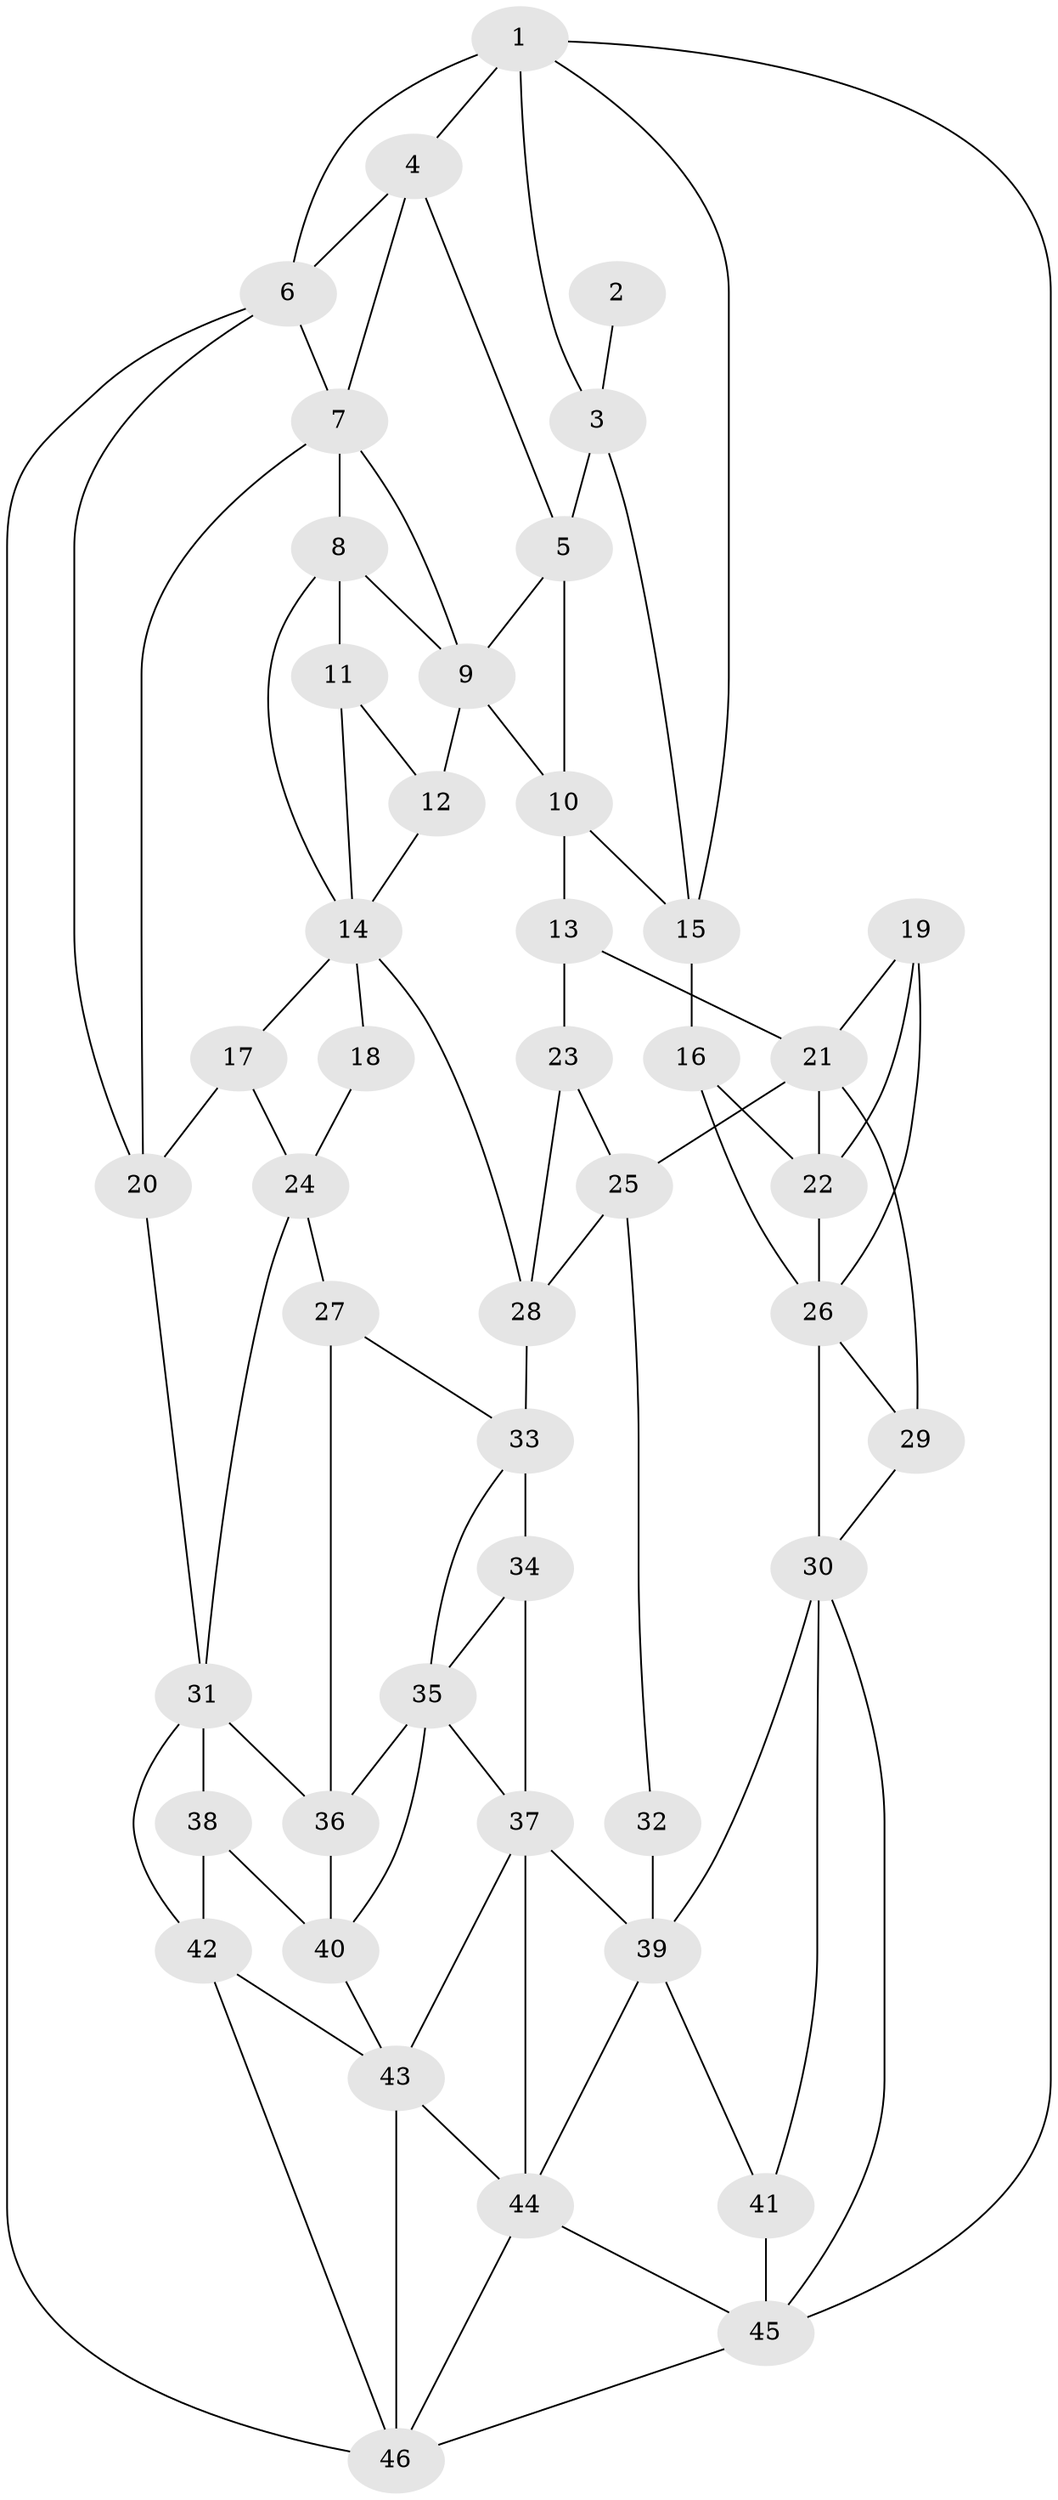 // original degree distribution, {3: 0.013888888888888888, 5: 0.5416666666666666, 4: 0.22916666666666666, 6: 0.2152777777777778}
// Generated by graph-tools (version 1.1) at 2025/38/03/04/25 23:38:35]
// undirected, 46 vertices, 91 edges
graph export_dot {
  node [color=gray90,style=filled];
  1;
  2;
  3;
  4;
  5;
  6;
  7;
  8;
  9;
  10;
  11;
  12;
  13;
  14;
  15;
  16;
  17;
  18;
  19;
  20;
  21;
  22;
  23;
  24;
  25;
  26;
  27;
  28;
  29;
  30;
  31;
  32;
  33;
  34;
  35;
  36;
  37;
  38;
  39;
  40;
  41;
  42;
  43;
  44;
  45;
  46;
  1 -- 3 [weight=1.0];
  1 -- 4 [weight=1.0];
  1 -- 6 [weight=1.0];
  1 -- 15 [weight=1.0];
  1 -- 45 [weight=1.0];
  2 -- 3 [weight=2.0];
  3 -- 5 [weight=2.0];
  3 -- 15 [weight=1.0];
  4 -- 5 [weight=1.0];
  4 -- 6 [weight=1.0];
  4 -- 7 [weight=1.0];
  5 -- 9 [weight=1.0];
  5 -- 10 [weight=1.0];
  6 -- 7 [weight=1.0];
  6 -- 20 [weight=1.0];
  6 -- 46 [weight=1.0];
  7 -- 8 [weight=1.0];
  7 -- 9 [weight=1.0];
  7 -- 20 [weight=1.0];
  8 -- 9 [weight=1.0];
  8 -- 11 [weight=1.0];
  8 -- 14 [weight=1.0];
  9 -- 10 [weight=1.0];
  9 -- 12 [weight=2.0];
  10 -- 13 [weight=2.0];
  10 -- 15 [weight=1.0];
  11 -- 12 [weight=2.0];
  11 -- 14 [weight=1.0];
  12 -- 14 [weight=1.0];
  13 -- 21 [weight=1.0];
  13 -- 23 [weight=1.0];
  14 -- 17 [weight=1.0];
  14 -- 18 [weight=1.0];
  14 -- 28 [weight=1.0];
  15 -- 16 [weight=1.0];
  16 -- 22 [weight=1.0];
  16 -- 26 [weight=1.0];
  17 -- 20 [weight=1.0];
  17 -- 24 [weight=2.0];
  18 -- 24 [weight=2.0];
  19 -- 21 [weight=1.0];
  19 -- 22 [weight=1.0];
  19 -- 26 [weight=1.0];
  20 -- 31 [weight=1.0];
  21 -- 22 [weight=1.0];
  21 -- 25 [weight=2.0];
  21 -- 29 [weight=1.0];
  22 -- 26 [weight=1.0];
  23 -- 25 [weight=2.0];
  23 -- 28 [weight=1.0];
  24 -- 27 [weight=1.0];
  24 -- 31 [weight=1.0];
  25 -- 28 [weight=1.0];
  25 -- 32 [weight=1.0];
  26 -- 29 [weight=1.0];
  26 -- 30 [weight=2.0];
  27 -- 33 [weight=1.0];
  27 -- 36 [weight=1.0];
  28 -- 33 [weight=1.0];
  29 -- 30 [weight=1.0];
  30 -- 39 [weight=1.0];
  30 -- 41 [weight=1.0];
  30 -- 45 [weight=1.0];
  31 -- 36 [weight=1.0];
  31 -- 38 [weight=1.0];
  31 -- 42 [weight=1.0];
  32 -- 39 [weight=2.0];
  33 -- 34 [weight=2.0];
  33 -- 35 [weight=1.0];
  34 -- 35 [weight=1.0];
  34 -- 37 [weight=1.0];
  35 -- 36 [weight=1.0];
  35 -- 37 [weight=1.0];
  35 -- 40 [weight=1.0];
  36 -- 40 [weight=1.0];
  37 -- 39 [weight=1.0];
  37 -- 43 [weight=1.0];
  37 -- 44 [weight=1.0];
  38 -- 40 [weight=3.0];
  38 -- 42 [weight=2.0];
  39 -- 41 [weight=1.0];
  39 -- 44 [weight=1.0];
  40 -- 43 [weight=1.0];
  41 -- 45 [weight=2.0];
  42 -- 43 [weight=1.0];
  42 -- 46 [weight=1.0];
  43 -- 44 [weight=1.0];
  43 -- 46 [weight=2.0];
  44 -- 45 [weight=1.0];
  44 -- 46 [weight=1.0];
  45 -- 46 [weight=1.0];
}

